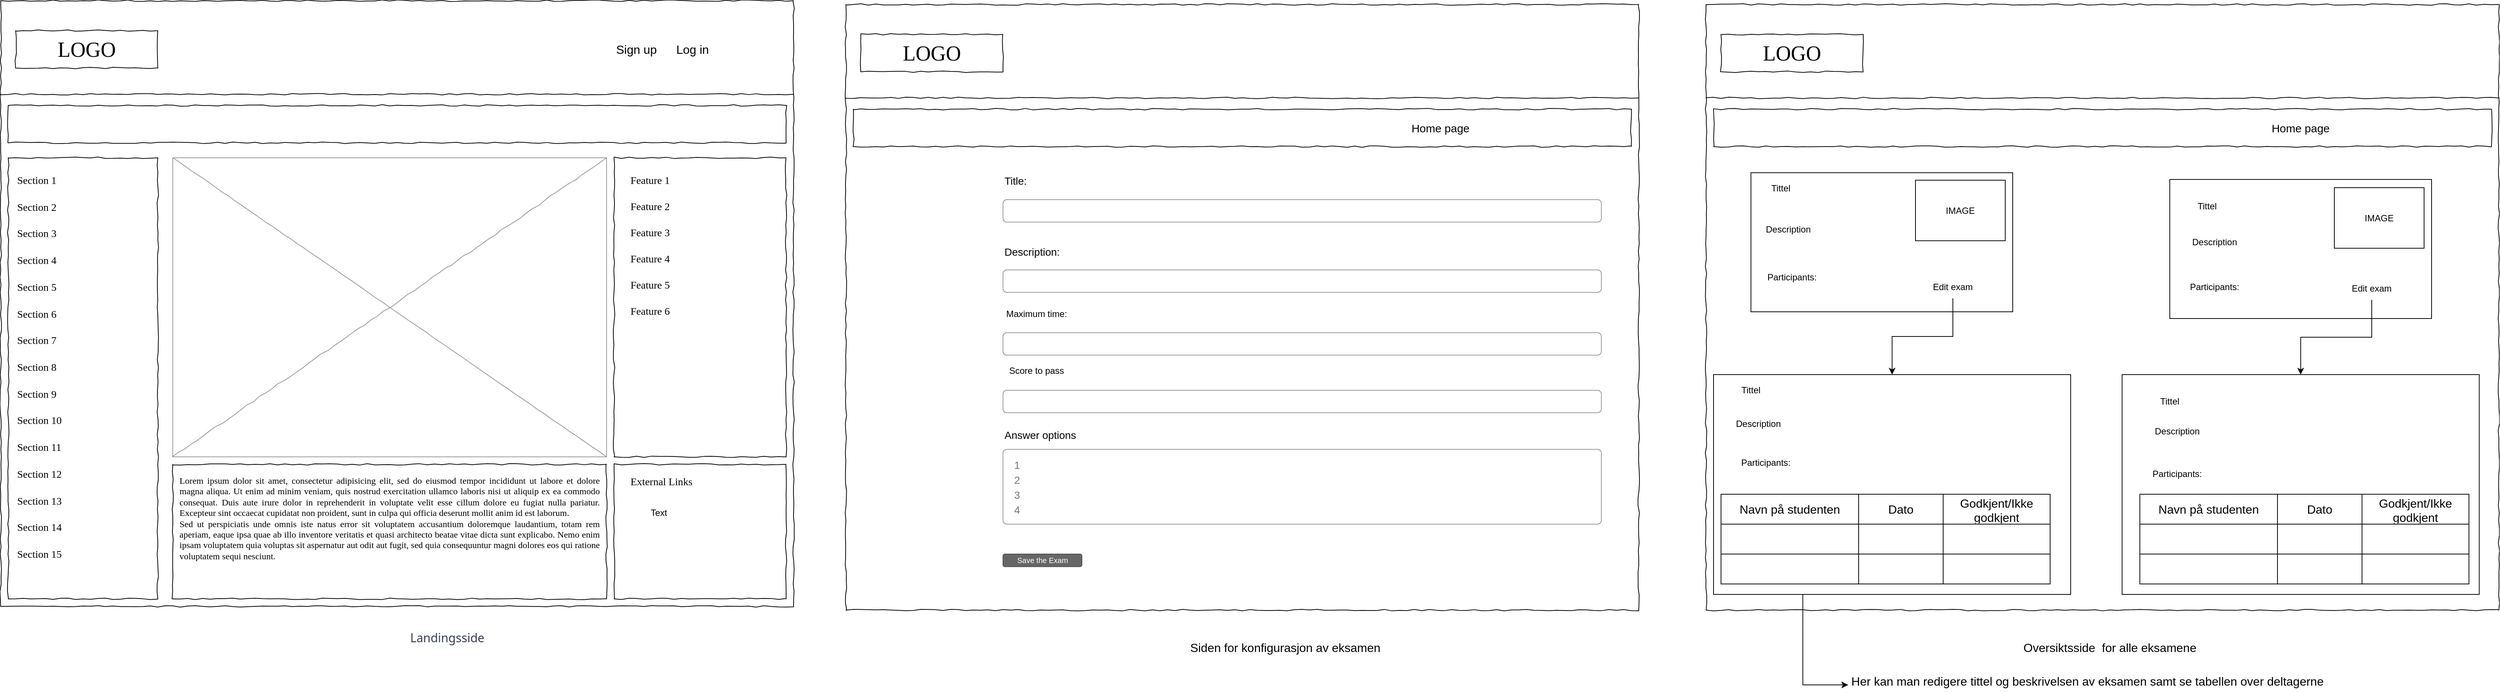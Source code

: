 <mxfile version="21.7.2" type="device">
  <diagram name="Page-1" id="03018318-947c-dd8e-b7a3-06fadd420f32">
    <mxGraphModel dx="2074" dy="1150" grid="1" gridSize="10" guides="1" tooltips="1" connect="1" arrows="1" fold="1" page="1" pageScale="1" pageWidth="1100" pageHeight="850" background="none" math="0" shadow="0">
      <root>
        <mxCell id="0" />
        <mxCell id="1" parent="0" />
        <mxCell id="677b7b8949515195-1" value="" style="whiteSpace=wrap;html=1;rounded=0;shadow=0;labelBackgroundColor=none;strokeColor=#000000;strokeWidth=1;fillColor=none;fontFamily=Verdana;fontSize=12;fontColor=#000000;align=center;comic=1;" parent="1" vertex="1">
          <mxGeometry x="20" y="20" width="1060" height="810" as="geometry" />
        </mxCell>
        <mxCell id="677b7b8949515195-2" value="LOGO" style="whiteSpace=wrap;html=1;rounded=0;shadow=0;labelBackgroundColor=none;strokeWidth=1;fontFamily=Verdana;fontSize=28;align=center;comic=1;" parent="1" vertex="1">
          <mxGeometry x="40" y="60" width="190" height="50" as="geometry" />
        </mxCell>
        <mxCell id="677b7b8949515195-8" value="" style="whiteSpace=wrap;html=1;rounded=0;shadow=0;labelBackgroundColor=none;strokeWidth=1;fillColor=none;fontFamily=Verdana;fontSize=12;align=center;comic=1;" parent="1" vertex="1">
          <mxGeometry x="30" y="230" width="200" height="590" as="geometry" />
        </mxCell>
        <mxCell id="677b7b8949515195-9" value="" style="line;strokeWidth=1;html=1;rounded=0;shadow=0;labelBackgroundColor=none;fillColor=none;fontFamily=Verdana;fontSize=14;fontColor=#000000;align=center;comic=1;" parent="1" vertex="1">
          <mxGeometry x="20" y="140" width="1060" height="10" as="geometry" />
        </mxCell>
        <mxCell id="677b7b8949515195-10" value="" style="whiteSpace=wrap;html=1;rounded=0;shadow=0;labelBackgroundColor=none;strokeWidth=1;fillColor=none;fontFamily=Verdana;fontSize=12;align=center;comic=1;" parent="1" vertex="1">
          <mxGeometry x="30" y="160" width="1040" height="50" as="geometry" />
        </mxCell>
        <mxCell id="677b7b8949515195-15" value="&lt;div style=&quot;text-align: justify&quot;&gt;&lt;span&gt;Lorem ipsum dolor sit amet, consectetur adipisicing elit, sed do eiusmod tempor incididunt ut labore et dolore magna aliqua. Ut enim ad minim veniam, quis nostrud exercitation ullamco laboris nisi ut aliquip ex ea commodo consequat. Duis aute irure dolor in reprehenderit in voluptate velit esse cillum dolore eu fugiat nulla pariatur. Excepteur sint occaecat cupidatat non proident, sunt in culpa qui officia deserunt mollit anim id est laborum.&lt;/span&gt;&lt;/div&gt;&lt;div style=&quot;text-align: justify&quot;&gt;&lt;span&gt;Sed ut perspiciatis unde omnis iste natus error sit voluptatem accusantium doloremque laudantium, totam rem aperiam, eaque ipsa quae ab illo inventore veritatis et quasi architecto beatae vitae dicta sunt explicabo. Nemo enim ipsam voluptatem quia voluptas sit aspernatur aut odit aut fugit, sed quia consequuntur magni dolores eos qui ratione voluptatem sequi nesciunt.&amp;nbsp;&lt;/span&gt;&lt;/div&gt;" style="whiteSpace=wrap;html=1;rounded=0;shadow=0;labelBackgroundColor=none;strokeWidth=1;fillColor=none;fontFamily=Verdana;fontSize=12;align=center;verticalAlign=top;spacing=10;comic=1;" parent="1" vertex="1">
          <mxGeometry x="250" y="640" width="580" height="180" as="geometry" />
        </mxCell>
        <mxCell id="677b7b8949515195-16" value="" style="verticalLabelPosition=bottom;shadow=0;dashed=0;align=center;html=1;verticalAlign=top;strokeWidth=1;shape=mxgraph.mockup.graphics.simpleIcon;strokeColor=#999999;rounded=0;labelBackgroundColor=none;fontFamily=Verdana;fontSize=14;fontColor=#000000;comic=1;" parent="1" vertex="1">
          <mxGeometry x="250" y="230" width="580" height="400" as="geometry" />
        </mxCell>
        <mxCell id="677b7b8949515195-25" value="" style="whiteSpace=wrap;html=1;rounded=0;shadow=0;labelBackgroundColor=none;strokeWidth=1;fillColor=none;fontFamily=Verdana;fontSize=12;align=center;comic=1;" parent="1" vertex="1">
          <mxGeometry x="840" y="230" width="230" height="400" as="geometry" />
        </mxCell>
        <mxCell id="677b7b8949515195-26" value="" style="whiteSpace=wrap;html=1;rounded=0;shadow=0;labelBackgroundColor=none;strokeWidth=1;fillColor=none;fontFamily=Verdana;fontSize=12;align=center;comic=1;" parent="1" vertex="1">
          <mxGeometry x="840" y="640" width="230" height="180" as="geometry" />
        </mxCell>
        <mxCell id="677b7b8949515195-27" value="Section 1" style="text;html=1;points=[];align=left;verticalAlign=top;spacingTop=-4;fontSize=14;fontFamily=Verdana" parent="1" vertex="1">
          <mxGeometry x="40" y="250" width="170" height="20" as="geometry" />
        </mxCell>
        <mxCell id="677b7b8949515195-28" value="Section 2" style="text;html=1;points=[];align=left;verticalAlign=top;spacingTop=-4;fontSize=14;fontFamily=Verdana" parent="1" vertex="1">
          <mxGeometry x="40" y="286" width="170" height="20" as="geometry" />
        </mxCell>
        <mxCell id="677b7b8949515195-29" value="Section 3" style="text;html=1;points=[];align=left;verticalAlign=top;spacingTop=-4;fontSize=14;fontFamily=Verdana" parent="1" vertex="1">
          <mxGeometry x="40" y="321" width="170" height="20" as="geometry" />
        </mxCell>
        <mxCell id="677b7b8949515195-30" value="Section 4" style="text;html=1;points=[];align=left;verticalAlign=top;spacingTop=-4;fontSize=14;fontFamily=Verdana" parent="1" vertex="1">
          <mxGeometry x="40" y="357" width="170" height="20" as="geometry" />
        </mxCell>
        <mxCell id="677b7b8949515195-31" value="Section 7" style="text;html=1;points=[];align=left;verticalAlign=top;spacingTop=-4;fontSize=14;fontFamily=Verdana" parent="1" vertex="1">
          <mxGeometry x="40" y="464" width="170" height="20" as="geometry" />
        </mxCell>
        <mxCell id="677b7b8949515195-32" value="Section 8" style="text;html=1;points=[];align=left;verticalAlign=top;spacingTop=-4;fontSize=14;fontFamily=Verdana" parent="1" vertex="1">
          <mxGeometry x="40" y="500" width="170" height="20" as="geometry" />
        </mxCell>
        <mxCell id="677b7b8949515195-33" value="Section 9" style="text;html=1;points=[];align=left;verticalAlign=top;spacingTop=-4;fontSize=14;fontFamily=Verdana" parent="1" vertex="1">
          <mxGeometry x="40" y="536" width="170" height="20" as="geometry" />
        </mxCell>
        <mxCell id="677b7b8949515195-34" value="Section 10" style="text;html=1;points=[];align=left;verticalAlign=top;spacingTop=-4;fontSize=14;fontFamily=Verdana" parent="1" vertex="1">
          <mxGeometry x="40" y="571" width="170" height="20" as="geometry" />
        </mxCell>
        <mxCell id="677b7b8949515195-35" value="Section 11" style="text;html=1;points=[];align=left;verticalAlign=top;spacingTop=-4;fontSize=14;fontFamily=Verdana" parent="1" vertex="1">
          <mxGeometry x="40" y="607" width="170" height="20" as="geometry" />
        </mxCell>
        <mxCell id="677b7b8949515195-36" value="Section 12" style="text;html=1;points=[];align=left;verticalAlign=top;spacingTop=-4;fontSize=14;fontFamily=Verdana" parent="1" vertex="1">
          <mxGeometry x="40" y="643" width="170" height="20" as="geometry" />
        </mxCell>
        <mxCell id="677b7b8949515195-37" value="Section 13" style="text;html=1;points=[];align=left;verticalAlign=top;spacingTop=-4;fontSize=14;fontFamily=Verdana" parent="1" vertex="1">
          <mxGeometry x="40" y="679" width="170" height="20" as="geometry" />
        </mxCell>
        <mxCell id="677b7b8949515195-38" value="Section 14" style="text;html=1;points=[];align=left;verticalAlign=top;spacingTop=-4;fontSize=14;fontFamily=Verdana" parent="1" vertex="1">
          <mxGeometry x="40" y="714" width="170" height="20" as="geometry" />
        </mxCell>
        <mxCell id="677b7b8949515195-39" value="Section 5" style="text;html=1;points=[];align=left;verticalAlign=top;spacingTop=-4;fontSize=14;fontFamily=Verdana" parent="1" vertex="1">
          <mxGeometry x="40" y="393" width="170" height="20" as="geometry" />
        </mxCell>
        <mxCell id="677b7b8949515195-40" value="Section 6" style="text;html=1;points=[];align=left;verticalAlign=top;spacingTop=-4;fontSize=14;fontFamily=Verdana" parent="1" vertex="1">
          <mxGeometry x="40" y="429" width="170" height="20" as="geometry" />
        </mxCell>
        <mxCell id="677b7b8949515195-41" value="Section 15" style="text;html=1;points=[];align=left;verticalAlign=top;spacingTop=-4;fontSize=14;fontFamily=Verdana" parent="1" vertex="1">
          <mxGeometry x="40" y="750" width="170" height="20" as="geometry" />
        </mxCell>
        <mxCell id="677b7b8949515195-42" value="External Links" style="text;html=1;points=[];align=left;verticalAlign=top;spacingTop=-4;fontSize=14;fontFamily=Verdana" parent="1" vertex="1">
          <mxGeometry x="860" y="653" width="170" height="20" as="geometry" />
        </mxCell>
        <mxCell id="677b7b8949515195-44" value="Feature 1" style="text;html=1;points=[];align=left;verticalAlign=top;spacingTop=-4;fontSize=14;fontFamily=Verdana" parent="1" vertex="1">
          <mxGeometry x="860" y="250" width="170" height="20" as="geometry" />
        </mxCell>
        <mxCell id="677b7b8949515195-45" value="Feature 2" style="text;html=1;points=[];align=left;verticalAlign=top;spacingTop=-4;fontSize=14;fontFamily=Verdana" parent="1" vertex="1">
          <mxGeometry x="860" y="285" width="170" height="20" as="geometry" />
        </mxCell>
        <mxCell id="677b7b8949515195-46" value="Feature 3" style="text;html=1;points=[];align=left;verticalAlign=top;spacingTop=-4;fontSize=14;fontFamily=Verdana" parent="1" vertex="1">
          <mxGeometry x="860" y="320" width="170" height="20" as="geometry" />
        </mxCell>
        <mxCell id="677b7b8949515195-47" value="Feature 4" style="text;html=1;points=[];align=left;verticalAlign=top;spacingTop=-4;fontSize=14;fontFamily=Verdana" parent="1" vertex="1">
          <mxGeometry x="860" y="355" width="170" height="20" as="geometry" />
        </mxCell>
        <mxCell id="677b7b8949515195-48" value="Feature 5" style="text;html=1;points=[];align=left;verticalAlign=top;spacingTop=-4;fontSize=14;fontFamily=Verdana" parent="1" vertex="1">
          <mxGeometry x="860" y="390" width="170" height="20" as="geometry" />
        </mxCell>
        <mxCell id="677b7b8949515195-49" value="Feature 6" style="text;html=1;points=[];align=left;verticalAlign=top;spacingTop=-4;fontSize=14;fontFamily=Verdana" parent="1" vertex="1">
          <mxGeometry x="860" y="425" width="170" height="20" as="geometry" />
        </mxCell>
        <mxCell id="7YMzg-Ai3-yY2ONn48l8-1" value="Sign up" style="text;strokeColor=none;align=center;fillColor=none;html=1;verticalAlign=middle;whiteSpace=wrap;rounded=0;fontSize=16;" parent="1" vertex="1">
          <mxGeometry x="840" y="70" width="60" height="30" as="geometry" />
        </mxCell>
        <mxCell id="7YMzg-Ai3-yY2ONn48l8-2" value="Log in" style="text;strokeColor=none;align=center;fillColor=none;html=1;verticalAlign=middle;whiteSpace=wrap;rounded=0;fontSize=16;" parent="1" vertex="1">
          <mxGeometry x="915" y="70" width="60" height="30" as="geometry" />
        </mxCell>
        <mxCell id="hh5NW8lkz_kvlpp58I3G-4" value="" style="whiteSpace=wrap;html=1;rounded=0;shadow=0;labelBackgroundColor=none;strokeColor=#000000;strokeWidth=1;fillColor=none;fontFamily=Verdana;fontSize=12;fontColor=#000000;align=center;comic=1;" parent="1" vertex="1">
          <mxGeometry x="1150" y="25" width="1060" height="810" as="geometry" />
        </mxCell>
        <mxCell id="hh5NW8lkz_kvlpp58I3G-5" value="LOGO" style="whiteSpace=wrap;html=1;rounded=0;shadow=0;labelBackgroundColor=none;strokeWidth=1;fontFamily=Verdana;fontSize=28;align=center;comic=1;" parent="1" vertex="1">
          <mxGeometry x="1170" y="65" width="190" height="50" as="geometry" />
        </mxCell>
        <mxCell id="hh5NW8lkz_kvlpp58I3G-7" value="" style="line;strokeWidth=1;html=1;rounded=0;shadow=0;labelBackgroundColor=none;fillColor=none;fontFamily=Verdana;fontSize=14;fontColor=#000000;align=center;comic=1;" parent="1" vertex="1">
          <mxGeometry x="1150" y="145" width="1060" height="10" as="geometry" />
        </mxCell>
        <mxCell id="hh5NW8lkz_kvlpp58I3G-8" value="" style="whiteSpace=wrap;html=1;rounded=0;shadow=0;labelBackgroundColor=none;strokeWidth=1;fillColor=none;fontFamily=Verdana;fontSize=12;align=center;comic=1;" parent="1" vertex="1">
          <mxGeometry x="1160" y="165" width="1040" height="50" as="geometry" />
        </mxCell>
        <mxCell id="hh5NW8lkz_kvlpp58I3G-37" value="&lt;font style=&quot;font-size: 15px;&quot;&gt;Home page&lt;/font&gt;" style="text;html=1;strokeColor=none;fillColor=none;align=center;verticalAlign=middle;whiteSpace=wrap;rounded=0;" parent="1" vertex="1">
          <mxGeometry x="1890" y="175" width="110" height="30" as="geometry" />
        </mxCell>
        <mxCell id="hh5NW8lkz_kvlpp58I3G-38" value="Title: " style="fillColor=none;strokeColor=none;align=left;fontSize=14;" parent="1" vertex="1">
          <mxGeometry x="1360" y="240" width="260" height="40" as="geometry" />
        </mxCell>
        <mxCell id="hh5NW8lkz_kvlpp58I3G-39" value="" style="html=1;shadow=0;dashed=0;shape=mxgraph.bootstrap.rrect;rSize=5;fillColor=none;strokeColor=#999999;align=left;spacing=15;fontSize=14;fontColor=#6C767D;" parent="1" vertex="1">
          <mxGeometry width="800" height="30" relative="1" as="geometry">
            <mxPoint x="1360" y="286" as="offset" />
          </mxGeometry>
        </mxCell>
        <mxCell id="hh5NW8lkz_kvlpp58I3G-40" value="Description:" style="fillColor=none;strokeColor=none;align=left;fontSize=14;" parent="1" vertex="1">
          <mxGeometry width="260" height="40" relative="1" as="geometry">
            <mxPoint x="1360" y="335" as="offset" />
          </mxGeometry>
        </mxCell>
        <mxCell id="hh5NW8lkz_kvlpp58I3G-41" value="" style="html=1;shadow=0;dashed=0;shape=mxgraph.bootstrap.rrect;rSize=5;fillColor=none;strokeColor=#999999;align=left;spacing=15;fontSize=14;fontColor=#6C767D;" parent="1" vertex="1">
          <mxGeometry width="800" height="30" relative="1" as="geometry">
            <mxPoint x="1360" y="380" as="offset" />
          </mxGeometry>
        </mxCell>
        <mxCell id="hh5NW8lkz_kvlpp58I3G-43" value="" style="html=1;shadow=0;dashed=0;shape=mxgraph.bootstrap.rrect;rSize=5;fillColor=none;strokeColor=#999999;align=left;spacing=15;fontSize=14;fontColor=#6C767D;" parent="1" vertex="1">
          <mxGeometry width="800" height="30" relative="1" as="geometry">
            <mxPoint x="1360" y="464" as="offset" />
          </mxGeometry>
        </mxCell>
        <mxCell id="hh5NW8lkz_kvlpp58I3G-54" value="Maximum time:" style="text;html=1;strokeColor=none;fillColor=none;align=center;verticalAlign=middle;whiteSpace=wrap;rounded=0;" parent="1" vertex="1">
          <mxGeometry x="1330" y="424" width="150" height="30" as="geometry" />
        </mxCell>
        <mxCell id="hh5NW8lkz_kvlpp58I3G-55" value="" style="html=1;shadow=0;dashed=0;shape=mxgraph.bootstrap.rrect;rSize=5;fillColor=none;strokeColor=#999999;align=left;spacing=15;fontSize=14;fontColor=#6C767D;" parent="1" vertex="1">
          <mxGeometry x="1360" y="541" width="800" height="30" as="geometry" />
        </mxCell>
        <mxCell id="hh5NW8lkz_kvlpp58I3G-56" value="Score to pass" style="text;html=1;strokeColor=none;fillColor=none;align=center;verticalAlign=middle;whiteSpace=wrap;rounded=0;" parent="1" vertex="1">
          <mxGeometry x="1360" y="500" width="90" height="30" as="geometry" />
        </mxCell>
        <mxCell id="hh5NW8lkz_kvlpp58I3G-66" value="Answer options" style="fillColor=none;strokeColor=none;align=left;fontSize=14;" parent="1" vertex="1">
          <mxGeometry width="260" height="40" relative="1" as="geometry">
            <mxPoint x="1360" y="580" as="offset" />
          </mxGeometry>
        </mxCell>
        <mxCell id="hh5NW8lkz_kvlpp58I3G-67" value="" style="html=1;shadow=0;dashed=0;shape=mxgraph.bootstrap.rrect;rSize=5;fillColor=none;strokeColor=#999999;align=left;spacing=15;fontSize=14;fontColor=#6C767D;" parent="1" vertex="1">
          <mxGeometry width="800" height="100" relative="1" as="geometry">
            <mxPoint x="1360" y="620" as="offset" />
          </mxGeometry>
        </mxCell>
        <mxCell id="hh5NW8lkz_kvlpp58I3G-72" value="1" style="fillColor=none;strokeColor=none;align=left;spacing=15;fontSize=14;fontColor=#6C767D;" parent="hh5NW8lkz_kvlpp58I3G-67" vertex="1">
          <mxGeometry width="780" height="20" relative="1" as="geometry">
            <mxPoint y="10" as="offset" />
          </mxGeometry>
        </mxCell>
        <mxCell id="hh5NW8lkz_kvlpp58I3G-73" value="2" style="fillColor=none;strokeColor=none;align=left;spacing=15;fontSize=14;fontColor=#6C767D;" parent="hh5NW8lkz_kvlpp58I3G-67" vertex="1">
          <mxGeometry width="780" height="20" relative="1" as="geometry">
            <mxPoint y="30" as="offset" />
          </mxGeometry>
        </mxCell>
        <mxCell id="hh5NW8lkz_kvlpp58I3G-74" value="3" style="fillColor=none;strokeColor=none;align=left;spacing=15;fontSize=14;fontColor=#6C767D;" parent="hh5NW8lkz_kvlpp58I3G-67" vertex="1">
          <mxGeometry width="780" height="20" relative="1" as="geometry">
            <mxPoint y="50" as="offset" />
          </mxGeometry>
        </mxCell>
        <mxCell id="hh5NW8lkz_kvlpp58I3G-75" value="4" style="fillColor=none;strokeColor=none;align=left;spacing=15;fontSize=14;fontColor=#6C767D;" parent="hh5NW8lkz_kvlpp58I3G-67" vertex="1">
          <mxGeometry width="780" height="20" relative="1" as="geometry">
            <mxPoint y="70" as="offset" />
          </mxGeometry>
        </mxCell>
        <mxCell id="hh5NW8lkz_kvlpp58I3G-79" value="Save the Exam" style="rounded=1;html=1;shadow=0;dashed=0;whiteSpace=wrap;fontSize=10;fillColor=#666666;align=center;strokeColor=#4D4D4D;fontColor=#ffffff;" parent="1" vertex="1">
          <mxGeometry x="1360" y="760" width="105.5" height="16.88" as="geometry" />
        </mxCell>
        <mxCell id="hh5NW8lkz_kvlpp58I3G-80" value="" style="whiteSpace=wrap;html=1;rounded=0;shadow=0;labelBackgroundColor=none;strokeColor=#000000;strokeWidth=1;fillColor=none;fontFamily=Verdana;fontSize=12;fontColor=#000000;align=center;comic=1;" parent="1" vertex="1">
          <mxGeometry x="2300" y="25" width="1060" height="810" as="geometry" />
        </mxCell>
        <mxCell id="hh5NW8lkz_kvlpp58I3G-81" value="LOGO" style="whiteSpace=wrap;html=1;rounded=0;shadow=0;labelBackgroundColor=none;strokeWidth=1;fontFamily=Verdana;fontSize=28;align=center;comic=1;" parent="1" vertex="1">
          <mxGeometry x="2320" y="65" width="190" height="50" as="geometry" />
        </mxCell>
        <mxCell id="hh5NW8lkz_kvlpp58I3G-82" value="" style="line;strokeWidth=1;html=1;rounded=0;shadow=0;labelBackgroundColor=none;fillColor=none;fontFamily=Verdana;fontSize=14;fontColor=#000000;align=center;comic=1;" parent="1" vertex="1">
          <mxGeometry x="2300" y="145" width="1060" height="10" as="geometry" />
        </mxCell>
        <mxCell id="hh5NW8lkz_kvlpp58I3G-83" value="" style="whiteSpace=wrap;html=1;rounded=0;shadow=0;labelBackgroundColor=none;strokeWidth=1;fillColor=none;fontFamily=Verdana;fontSize=12;align=center;comic=1;" parent="1" vertex="1">
          <mxGeometry x="2310" y="165" width="1040" height="50" as="geometry" />
        </mxCell>
        <mxCell id="hh5NW8lkz_kvlpp58I3G-84" value="&lt;font style=&quot;font-size: 15px;&quot;&gt;Home page&lt;/font&gt;" style="text;html=1;strokeColor=none;fillColor=none;align=center;verticalAlign=middle;whiteSpace=wrap;rounded=0;" parent="1" vertex="1">
          <mxGeometry x="3040" y="175" width="110" height="30" as="geometry" />
        </mxCell>
        <mxCell id="hh5NW8lkz_kvlpp58I3G-100" value="" style="rounded=0;whiteSpace=wrap;html=1;" parent="1" vertex="1">
          <mxGeometry x="2360" y="250" width="350" height="186" as="geometry" />
        </mxCell>
        <mxCell id="hh5NW8lkz_kvlpp58I3G-102" value="Tittel" style="text;html=1;strokeColor=none;fillColor=none;align=center;verticalAlign=middle;whiteSpace=wrap;rounded=0;" parent="1" vertex="1">
          <mxGeometry x="2370" y="256" width="60" height="30" as="geometry" />
        </mxCell>
        <mxCell id="hh5NW8lkz_kvlpp58I3G-104" value="Text" style="text;html=1;strokeColor=none;fillColor=none;align=center;verticalAlign=middle;whiteSpace=wrap;rounded=0;" parent="1" vertex="1">
          <mxGeometry x="870" y="690" width="60" height="30" as="geometry" />
        </mxCell>
        <mxCell id="hh5NW8lkz_kvlpp58I3G-105" value="&lt;br&gt;&lt;span style=&quot;color: rgb(55, 65, 81); font-family: ui-sans-serif, system-ui, -apple-system, BlinkMacSystemFont, &amp;quot;Segoe UI&amp;quot;, Roboto, &amp;quot;Helvetica Neue&amp;quot;, Arial, &amp;quot;Noto Sans&amp;quot;, sans-serif, &amp;quot;Apple Color Emoji&amp;quot;, &amp;quot;Segoe UI Emoji&amp;quot;, &amp;quot;Segoe UI Symbol&amp;quot;, &amp;quot;Noto Color Emoji&amp;quot;; font-size: 16px; font-style: normal; font-variant-ligatures: normal; font-variant-caps: normal; font-weight: 400; letter-spacing: normal; orphans: 2; text-align: start; text-indent: 0px; text-transform: none; widows: 2; word-spacing: 0px; -webkit-text-stroke-width: 0px; text-decoration-thickness: initial; text-decoration-style: initial; text-decoration-color: initial; float: none; display: inline !important;&quot;&gt;&lt;span&gt;&amp;nbsp;L&lt;/span&gt;andingsside&lt;/span&gt;&lt;br&gt;" style="text;html=1;strokeColor=none;fillColor=none;align=center;verticalAlign=middle;whiteSpace=wrap;rounded=0;strokeWidth=0;" parent="1" vertex="1">
          <mxGeometry x="540" y="850" width="150" height="30" as="geometry" />
        </mxCell>
        <mxCell id="hh5NW8lkz_kvlpp58I3G-106" style="edgeStyle=orthogonalEdgeStyle;rounded=0;orthogonalLoop=1;jettySize=auto;html=1;exitX=0.5;exitY=1;exitDx=0;exitDy=0;" parent="1" source="hh5NW8lkz_kvlpp58I3G-105" target="hh5NW8lkz_kvlpp58I3G-105" edge="1">
          <mxGeometry relative="1" as="geometry" />
        </mxCell>
        <mxCell id="hh5NW8lkz_kvlpp58I3G-107" value="&lt;font style=&quot;font-size: 16px;&quot;&gt;Siden for&amp;nbsp;konfigurasjon av eksamen&lt;/font&gt;" style="text;html=1;strokeColor=none;fillColor=none;align=center;verticalAlign=middle;whiteSpace=wrap;rounded=0;strokeWidth=0;" parent="1" vertex="1">
          <mxGeometry x="1605" y="870" width="265" height="30" as="geometry" />
        </mxCell>
        <mxCell id="hh5NW8lkz_kvlpp58I3G-108" value="IMAGE" style="rounded=0;whiteSpace=wrap;html=1;" parent="1" vertex="1">
          <mxGeometry x="2580" y="260" width="120" height="81" as="geometry" />
        </mxCell>
        <mxCell id="hh5NW8lkz_kvlpp58I3G-109" value="&lt;font style=&quot;font-size: 16px;&quot;&gt;Oversiktsside&amp;nbsp; for alle eksamene&lt;br&gt;&lt;br&gt;&lt;/font&gt;" style="text;html=1;strokeColor=none;fillColor=none;align=center;verticalAlign=middle;whiteSpace=wrap;rounded=0;" parent="1" vertex="1">
          <mxGeometry x="2720" y="880" width="240" height="30" as="geometry" />
        </mxCell>
        <mxCell id="hh5NW8lkz_kvlpp58I3G-110" value="Description" style="text;html=1;strokeColor=none;fillColor=none;align=center;verticalAlign=middle;whiteSpace=wrap;rounded=0;" parent="1" vertex="1">
          <mxGeometry x="2370" y="311" width="80" height="30" as="geometry" />
        </mxCell>
        <mxCell id="hh5NW8lkz_kvlpp58I3G-111" value="Participants:" style="text;html=1;strokeColor=none;fillColor=none;align=center;verticalAlign=middle;whiteSpace=wrap;rounded=0;" parent="1" vertex="1">
          <mxGeometry x="2375" y="375" width="80" height="30" as="geometry" />
        </mxCell>
        <mxCell id="hh5NW8lkz_kvlpp58I3G-113" value="" style="rounded=0;whiteSpace=wrap;html=1;" parent="1" vertex="1">
          <mxGeometry x="2920" y="259" width="350" height="186" as="geometry" />
        </mxCell>
        <mxCell id="hh5NW8lkz_kvlpp58I3G-114" value="IMAGE" style="rounded=0;whiteSpace=wrap;html=1;" parent="1" vertex="1">
          <mxGeometry x="3140" y="270" width="120" height="81" as="geometry" />
        </mxCell>
        <mxCell id="hh5NW8lkz_kvlpp58I3G-115" value="Tittel" style="text;html=1;strokeColor=none;fillColor=none;align=center;verticalAlign=middle;whiteSpace=wrap;rounded=0;" parent="1" vertex="1">
          <mxGeometry x="2940" y="280" width="60" height="30" as="geometry" />
        </mxCell>
        <mxCell id="hh5NW8lkz_kvlpp58I3G-116" value="Description" style="text;html=1;strokeColor=none;fillColor=none;align=center;verticalAlign=middle;whiteSpace=wrap;rounded=0;" parent="1" vertex="1">
          <mxGeometry x="2940" y="328" width="80" height="30" as="geometry" />
        </mxCell>
        <mxCell id="hh5NW8lkz_kvlpp58I3G-117" value="Participants:" style="text;html=1;strokeColor=none;fillColor=none;align=center;verticalAlign=middle;whiteSpace=wrap;rounded=0;" parent="1" vertex="1">
          <mxGeometry x="2940" y="388" width="80" height="30" as="geometry" />
        </mxCell>
        <mxCell id="hh5NW8lkz_kvlpp58I3G-122" style="edgeStyle=orthogonalEdgeStyle;rounded=0;orthogonalLoop=1;jettySize=auto;html=1;" parent="1" source="hh5NW8lkz_kvlpp58I3G-118" target="hh5NW8lkz_kvlpp58I3G-121" edge="1">
          <mxGeometry relative="1" as="geometry" />
        </mxCell>
        <mxCell id="hh5NW8lkz_kvlpp58I3G-118" value="Edit exam" style="text;html=1;strokeColor=none;fillColor=none;align=center;verticalAlign=middle;whiteSpace=wrap;rounded=0;" parent="1" vertex="1">
          <mxGeometry x="2560" y="387" width="140" height="31" as="geometry" />
        </mxCell>
        <mxCell id="hh5NW8lkz_kvlpp58I3G-142" style="edgeStyle=orthogonalEdgeStyle;rounded=0;orthogonalLoop=1;jettySize=auto;html=1;" parent="1" source="hh5NW8lkz_kvlpp58I3G-119" target="hh5NW8lkz_kvlpp58I3G-141" edge="1">
          <mxGeometry relative="1" as="geometry" />
        </mxCell>
        <mxCell id="hh5NW8lkz_kvlpp58I3G-119" value="Edit exam" style="text;html=1;strokeColor=none;fillColor=none;align=center;verticalAlign=middle;whiteSpace=wrap;rounded=0;" parent="1" vertex="1">
          <mxGeometry x="3120" y="390" width="140" height="30" as="geometry" />
        </mxCell>
        <mxCell id="gaMT7DdOGW3Dquf4JJKx-1" style="edgeStyle=orthogonalEdgeStyle;rounded=0;orthogonalLoop=1;jettySize=auto;html=1;exitX=0.25;exitY=1;exitDx=0;exitDy=0;entryX=0;entryY=0.75;entryDx=0;entryDy=0;" edge="1" parent="1" source="hh5NW8lkz_kvlpp58I3G-121" target="hh5NW8lkz_kvlpp58I3G-159">
          <mxGeometry relative="1" as="geometry" />
        </mxCell>
        <mxCell id="hh5NW8lkz_kvlpp58I3G-121" value="" style="rounded=0;whiteSpace=wrap;html=1;" parent="1" vertex="1">
          <mxGeometry x="2310" y="520" width="477.5" height="294" as="geometry" />
        </mxCell>
        <mxCell id="hh5NW8lkz_kvlpp58I3G-123" value="Tittel" style="text;html=1;strokeColor=none;fillColor=none;align=center;verticalAlign=middle;whiteSpace=wrap;rounded=0;" parent="1" vertex="1">
          <mxGeometry x="2330" y="526" width="60" height="30" as="geometry" />
        </mxCell>
        <mxCell id="hh5NW8lkz_kvlpp58I3G-125" value="Description" style="text;html=1;strokeColor=none;fillColor=none;align=center;verticalAlign=middle;whiteSpace=wrap;rounded=0;" parent="1" vertex="1">
          <mxGeometry x="2330" y="571" width="80" height="30" as="geometry" />
        </mxCell>
        <mxCell id="hh5NW8lkz_kvlpp58I3G-126" value="Participants:" style="text;html=1;strokeColor=none;fillColor=none;align=center;verticalAlign=middle;whiteSpace=wrap;rounded=0;" parent="1" vertex="1">
          <mxGeometry x="2340" y="623" width="80" height="30" as="geometry" />
        </mxCell>
        <mxCell id="hh5NW8lkz_kvlpp58I3G-127" value="" style="shape=table;startSize=0;container=1;collapsible=0;childLayout=tableLayout;fontSize=16;" parent="1" vertex="1">
          <mxGeometry x="2320" y="680" width="440" height="120" as="geometry" />
        </mxCell>
        <mxCell id="hh5NW8lkz_kvlpp58I3G-128" value="" style="shape=tableRow;horizontal=0;startSize=0;swimlaneHead=0;swimlaneBody=0;strokeColor=inherit;top=0;left=0;bottom=0;right=0;collapsible=0;dropTarget=0;fillColor=none;points=[[0,0.5],[1,0.5]];portConstraint=eastwest;fontSize=16;" parent="hh5NW8lkz_kvlpp58I3G-127" vertex="1">
          <mxGeometry width="440" height="40" as="geometry" />
        </mxCell>
        <mxCell id="hh5NW8lkz_kvlpp58I3G-129" value="Navn på studenten" style="shape=partialRectangle;html=1;whiteSpace=wrap;connectable=0;strokeColor=inherit;overflow=hidden;fillColor=none;top=0;left=0;bottom=0;right=0;pointerEvents=1;fontSize=16;" parent="hh5NW8lkz_kvlpp58I3G-128" vertex="1">
          <mxGeometry width="184" height="40" as="geometry">
            <mxRectangle width="184" height="40" as="alternateBounds" />
          </mxGeometry>
        </mxCell>
        <mxCell id="hh5NW8lkz_kvlpp58I3G-130" value="Dato" style="shape=partialRectangle;html=1;whiteSpace=wrap;connectable=0;strokeColor=inherit;overflow=hidden;fillColor=none;top=0;left=0;bottom=0;right=0;pointerEvents=1;fontSize=16;" parent="hh5NW8lkz_kvlpp58I3G-128" vertex="1">
          <mxGeometry x="184" width="113" height="40" as="geometry">
            <mxRectangle width="113" height="40" as="alternateBounds" />
          </mxGeometry>
        </mxCell>
        <mxCell id="hh5NW8lkz_kvlpp58I3G-131" value="Godkjent/Ikke godkjent" style="shape=partialRectangle;html=1;whiteSpace=wrap;connectable=0;strokeColor=inherit;overflow=hidden;fillColor=none;top=0;left=0;bottom=0;right=0;pointerEvents=1;fontSize=16;" parent="hh5NW8lkz_kvlpp58I3G-128" vertex="1">
          <mxGeometry x="297" width="143" height="40" as="geometry">
            <mxRectangle width="143" height="40" as="alternateBounds" />
          </mxGeometry>
        </mxCell>
        <mxCell id="hh5NW8lkz_kvlpp58I3G-132" value="" style="shape=tableRow;horizontal=0;startSize=0;swimlaneHead=0;swimlaneBody=0;strokeColor=inherit;top=0;left=0;bottom=0;right=0;collapsible=0;dropTarget=0;fillColor=none;points=[[0,0.5],[1,0.5]];portConstraint=eastwest;fontSize=16;" parent="hh5NW8lkz_kvlpp58I3G-127" vertex="1">
          <mxGeometry y="40" width="440" height="40" as="geometry" />
        </mxCell>
        <mxCell id="hh5NW8lkz_kvlpp58I3G-133" value="" style="shape=partialRectangle;html=1;whiteSpace=wrap;connectable=0;strokeColor=inherit;overflow=hidden;fillColor=none;top=0;left=0;bottom=0;right=0;pointerEvents=1;fontSize=16;" parent="hh5NW8lkz_kvlpp58I3G-132" vertex="1">
          <mxGeometry width="184" height="40" as="geometry">
            <mxRectangle width="184" height="40" as="alternateBounds" />
          </mxGeometry>
        </mxCell>
        <mxCell id="hh5NW8lkz_kvlpp58I3G-134" value="" style="shape=partialRectangle;html=1;whiteSpace=wrap;connectable=0;strokeColor=inherit;overflow=hidden;fillColor=none;top=0;left=0;bottom=0;right=0;pointerEvents=1;fontSize=16;" parent="hh5NW8lkz_kvlpp58I3G-132" vertex="1">
          <mxGeometry x="184" width="113" height="40" as="geometry">
            <mxRectangle width="113" height="40" as="alternateBounds" />
          </mxGeometry>
        </mxCell>
        <mxCell id="hh5NW8lkz_kvlpp58I3G-135" value="" style="shape=partialRectangle;html=1;whiteSpace=wrap;connectable=0;strokeColor=inherit;overflow=hidden;fillColor=none;top=0;left=0;bottom=0;right=0;pointerEvents=1;fontSize=16;" parent="hh5NW8lkz_kvlpp58I3G-132" vertex="1">
          <mxGeometry x="297" width="143" height="40" as="geometry">
            <mxRectangle width="143" height="40" as="alternateBounds" />
          </mxGeometry>
        </mxCell>
        <mxCell id="hh5NW8lkz_kvlpp58I3G-136" value="" style="shape=tableRow;horizontal=0;startSize=0;swimlaneHead=0;swimlaneBody=0;strokeColor=inherit;top=0;left=0;bottom=0;right=0;collapsible=0;dropTarget=0;fillColor=none;points=[[0,0.5],[1,0.5]];portConstraint=eastwest;fontSize=16;" parent="hh5NW8lkz_kvlpp58I3G-127" vertex="1">
          <mxGeometry y="80" width="440" height="40" as="geometry" />
        </mxCell>
        <mxCell id="hh5NW8lkz_kvlpp58I3G-137" value="" style="shape=partialRectangle;html=1;whiteSpace=wrap;connectable=0;strokeColor=inherit;overflow=hidden;fillColor=none;top=0;left=0;bottom=0;right=0;pointerEvents=1;fontSize=16;" parent="hh5NW8lkz_kvlpp58I3G-136" vertex="1">
          <mxGeometry width="184" height="40" as="geometry">
            <mxRectangle width="184" height="40" as="alternateBounds" />
          </mxGeometry>
        </mxCell>
        <mxCell id="hh5NW8lkz_kvlpp58I3G-138" value="" style="shape=partialRectangle;html=1;whiteSpace=wrap;connectable=0;strokeColor=inherit;overflow=hidden;fillColor=none;top=0;left=0;bottom=0;right=0;pointerEvents=1;fontSize=16;" parent="hh5NW8lkz_kvlpp58I3G-136" vertex="1">
          <mxGeometry x="184" width="113" height="40" as="geometry">
            <mxRectangle width="113" height="40" as="alternateBounds" />
          </mxGeometry>
        </mxCell>
        <mxCell id="hh5NW8lkz_kvlpp58I3G-139" value="" style="shape=partialRectangle;html=1;whiteSpace=wrap;connectable=0;strokeColor=inherit;overflow=hidden;fillColor=none;top=0;left=0;bottom=0;right=0;pointerEvents=1;fontSize=16;" parent="hh5NW8lkz_kvlpp58I3G-136" vertex="1">
          <mxGeometry x="297" width="143" height="40" as="geometry">
            <mxRectangle width="143" height="40" as="alternateBounds" />
          </mxGeometry>
        </mxCell>
        <mxCell id="hh5NW8lkz_kvlpp58I3G-141" value="" style="rounded=0;whiteSpace=wrap;html=1;" parent="1" vertex="1">
          <mxGeometry x="2856.25" y="520" width="477.5" height="294" as="geometry" />
        </mxCell>
        <mxCell id="hh5NW8lkz_kvlpp58I3G-143" value="Tittel" style="text;html=1;strokeColor=none;fillColor=none;align=center;verticalAlign=middle;whiteSpace=wrap;rounded=0;" parent="1" vertex="1">
          <mxGeometry x="2890" y="541" width="60" height="30" as="geometry" />
        </mxCell>
        <mxCell id="hh5NW8lkz_kvlpp58I3G-144" value="Description" style="text;html=1;strokeColor=none;fillColor=none;align=center;verticalAlign=middle;whiteSpace=wrap;rounded=0;" parent="1" vertex="1">
          <mxGeometry x="2890" y="581" width="80" height="30" as="geometry" />
        </mxCell>
        <mxCell id="hh5NW8lkz_kvlpp58I3G-145" value="Participants:" style="text;html=1;strokeColor=none;fillColor=none;align=center;verticalAlign=middle;whiteSpace=wrap;rounded=0;" parent="1" vertex="1">
          <mxGeometry x="2890" y="638" width="80" height="30" as="geometry" />
        </mxCell>
        <mxCell id="hh5NW8lkz_kvlpp58I3G-146" value="" style="shape=table;startSize=0;container=1;collapsible=0;childLayout=tableLayout;fontSize=16;" parent="1" vertex="1">
          <mxGeometry x="2880" y="680" width="440" height="120" as="geometry" />
        </mxCell>
        <mxCell id="hh5NW8lkz_kvlpp58I3G-147" value="" style="shape=tableRow;horizontal=0;startSize=0;swimlaneHead=0;swimlaneBody=0;strokeColor=inherit;top=0;left=0;bottom=0;right=0;collapsible=0;dropTarget=0;fillColor=none;points=[[0,0.5],[1,0.5]];portConstraint=eastwest;fontSize=16;" parent="hh5NW8lkz_kvlpp58I3G-146" vertex="1">
          <mxGeometry width="440" height="40" as="geometry" />
        </mxCell>
        <mxCell id="hh5NW8lkz_kvlpp58I3G-148" value="Navn på studenten" style="shape=partialRectangle;html=1;whiteSpace=wrap;connectable=0;strokeColor=inherit;overflow=hidden;fillColor=none;top=0;left=0;bottom=0;right=0;pointerEvents=1;fontSize=16;" parent="hh5NW8lkz_kvlpp58I3G-147" vertex="1">
          <mxGeometry width="184" height="40" as="geometry">
            <mxRectangle width="184" height="40" as="alternateBounds" />
          </mxGeometry>
        </mxCell>
        <mxCell id="hh5NW8lkz_kvlpp58I3G-149" value="Dato" style="shape=partialRectangle;html=1;whiteSpace=wrap;connectable=0;strokeColor=inherit;overflow=hidden;fillColor=none;top=0;left=0;bottom=0;right=0;pointerEvents=1;fontSize=16;" parent="hh5NW8lkz_kvlpp58I3G-147" vertex="1">
          <mxGeometry x="184" width="113" height="40" as="geometry">
            <mxRectangle width="113" height="40" as="alternateBounds" />
          </mxGeometry>
        </mxCell>
        <mxCell id="hh5NW8lkz_kvlpp58I3G-150" value="Godkjent/Ikke godkjent" style="shape=partialRectangle;html=1;whiteSpace=wrap;connectable=0;strokeColor=inherit;overflow=hidden;fillColor=none;top=0;left=0;bottom=0;right=0;pointerEvents=1;fontSize=16;" parent="hh5NW8lkz_kvlpp58I3G-147" vertex="1">
          <mxGeometry x="297" width="143" height="40" as="geometry">
            <mxRectangle width="143" height="40" as="alternateBounds" />
          </mxGeometry>
        </mxCell>
        <mxCell id="hh5NW8lkz_kvlpp58I3G-151" value="" style="shape=tableRow;horizontal=0;startSize=0;swimlaneHead=0;swimlaneBody=0;strokeColor=inherit;top=0;left=0;bottom=0;right=0;collapsible=0;dropTarget=0;fillColor=none;points=[[0,0.5],[1,0.5]];portConstraint=eastwest;fontSize=16;" parent="hh5NW8lkz_kvlpp58I3G-146" vertex="1">
          <mxGeometry y="40" width="440" height="40" as="geometry" />
        </mxCell>
        <mxCell id="hh5NW8lkz_kvlpp58I3G-152" value="" style="shape=partialRectangle;html=1;whiteSpace=wrap;connectable=0;strokeColor=inherit;overflow=hidden;fillColor=none;top=0;left=0;bottom=0;right=0;pointerEvents=1;fontSize=16;" parent="hh5NW8lkz_kvlpp58I3G-151" vertex="1">
          <mxGeometry width="184" height="40" as="geometry">
            <mxRectangle width="184" height="40" as="alternateBounds" />
          </mxGeometry>
        </mxCell>
        <mxCell id="hh5NW8lkz_kvlpp58I3G-153" value="" style="shape=partialRectangle;html=1;whiteSpace=wrap;connectable=0;strokeColor=inherit;overflow=hidden;fillColor=none;top=0;left=0;bottom=0;right=0;pointerEvents=1;fontSize=16;" parent="hh5NW8lkz_kvlpp58I3G-151" vertex="1">
          <mxGeometry x="184" width="113" height="40" as="geometry">
            <mxRectangle width="113" height="40" as="alternateBounds" />
          </mxGeometry>
        </mxCell>
        <mxCell id="hh5NW8lkz_kvlpp58I3G-154" value="" style="shape=partialRectangle;html=1;whiteSpace=wrap;connectable=0;strokeColor=inherit;overflow=hidden;fillColor=none;top=0;left=0;bottom=0;right=0;pointerEvents=1;fontSize=16;" parent="hh5NW8lkz_kvlpp58I3G-151" vertex="1">
          <mxGeometry x="297" width="143" height="40" as="geometry">
            <mxRectangle width="143" height="40" as="alternateBounds" />
          </mxGeometry>
        </mxCell>
        <mxCell id="hh5NW8lkz_kvlpp58I3G-155" value="" style="shape=tableRow;horizontal=0;startSize=0;swimlaneHead=0;swimlaneBody=0;strokeColor=inherit;top=0;left=0;bottom=0;right=0;collapsible=0;dropTarget=0;fillColor=none;points=[[0,0.5],[1,0.5]];portConstraint=eastwest;fontSize=16;" parent="hh5NW8lkz_kvlpp58I3G-146" vertex="1">
          <mxGeometry y="80" width="440" height="40" as="geometry" />
        </mxCell>
        <mxCell id="hh5NW8lkz_kvlpp58I3G-156" value="" style="shape=partialRectangle;html=1;whiteSpace=wrap;connectable=0;strokeColor=inherit;overflow=hidden;fillColor=none;top=0;left=0;bottom=0;right=0;pointerEvents=1;fontSize=16;" parent="hh5NW8lkz_kvlpp58I3G-155" vertex="1">
          <mxGeometry width="184" height="40" as="geometry">
            <mxRectangle width="184" height="40" as="alternateBounds" />
          </mxGeometry>
        </mxCell>
        <mxCell id="hh5NW8lkz_kvlpp58I3G-157" value="" style="shape=partialRectangle;html=1;whiteSpace=wrap;connectable=0;strokeColor=inherit;overflow=hidden;fillColor=none;top=0;left=0;bottom=0;right=0;pointerEvents=1;fontSize=16;" parent="hh5NW8lkz_kvlpp58I3G-155" vertex="1">
          <mxGeometry x="184" width="113" height="40" as="geometry">
            <mxRectangle width="113" height="40" as="alternateBounds" />
          </mxGeometry>
        </mxCell>
        <mxCell id="hh5NW8lkz_kvlpp58I3G-158" value="" style="shape=partialRectangle;html=1;whiteSpace=wrap;connectable=0;strokeColor=inherit;overflow=hidden;fillColor=none;top=0;left=0;bottom=0;right=0;pointerEvents=1;fontSize=16;" parent="hh5NW8lkz_kvlpp58I3G-155" vertex="1">
          <mxGeometry x="297" width="143" height="40" as="geometry">
            <mxRectangle width="143" height="40" as="alternateBounds" />
          </mxGeometry>
        </mxCell>
        <mxCell id="hh5NW8lkz_kvlpp58I3G-159" value="&lt;font style=&quot;font-size: 16px;&quot;&gt;Her kan man redigere tittel og beskrivelsen av eksamen samt se tabellen over deltagerne&lt;/font&gt;" style="text;html=1;strokeColor=none;fillColor=none;align=center;verticalAlign=middle;whiteSpace=wrap;rounded=0;" parent="1" vertex="1">
          <mxGeometry x="2490" y="920" width="640" height="20" as="geometry" />
        </mxCell>
      </root>
    </mxGraphModel>
  </diagram>
</mxfile>
